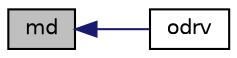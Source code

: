 digraph G
{
  edge [fontname="Helvetica",fontsize="10",labelfontname="Helvetica",labelfontsize="10"];
  node [fontname="Helvetica",fontsize="10",shape=record];
  rankdir=LR;
  Node1 [label="md",height=0.2,width=0.4,color="black", fillcolor="grey75", style="filled" fontcolor="black"];
  Node1 -> Node2 [dir=back,color="midnightblue",fontsize="10",style="solid",fontname="Helvetica"];
  Node2 [label="odrv",height=0.2,width=0.4,color="black", fillcolor="white", style="filled",URL="$opkda1_8f.html#a16b1dcee6935c6a053296c627c79dd0b"];
}
